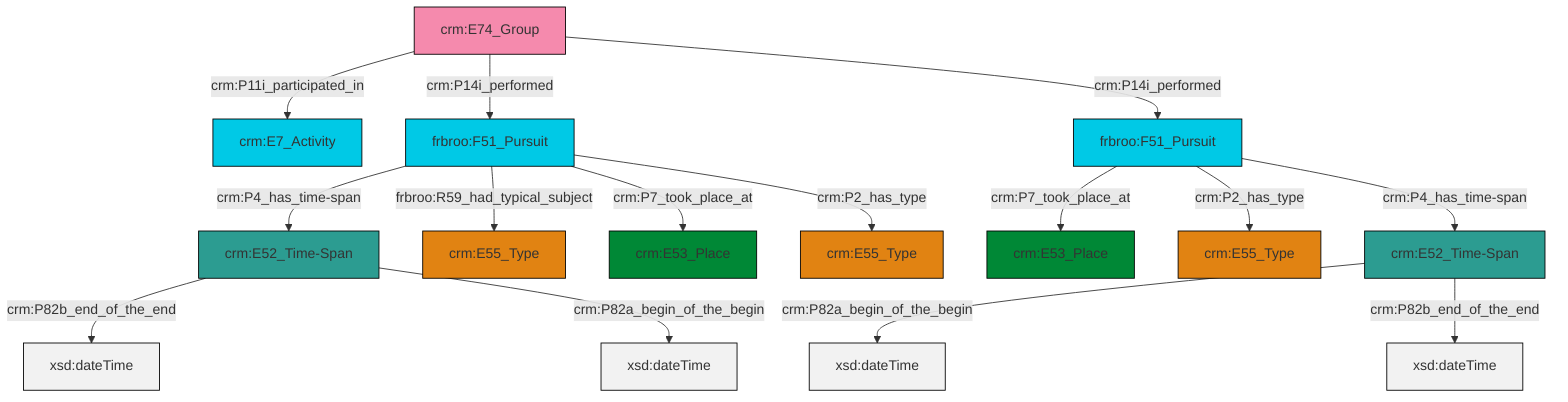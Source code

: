 graph TD
classDef Literal fill:#f2f2f2,stroke:#000000;
classDef CRM_Entity fill:#FFFFFF,stroke:#000000;
classDef Temporal_Entity fill:#00C9E6, stroke:#000000;
classDef Type fill:#E18312, stroke:#000000;
classDef Time-Span fill:#2C9C91, stroke:#000000;
classDef Appellation fill:#FFEB7F, stroke:#000000;
classDef Place fill:#008836, stroke:#000000;
classDef Persistent_Item fill:#B266B2, stroke:#000000;
classDef Conceptual_Object fill:#FFD700, stroke:#000000;
classDef Physical_Thing fill:#D2B48C, stroke:#000000;
classDef Actor fill:#f58aad, stroke:#000000;
classDef PC_Classes fill:#4ce600, stroke:#000000;
classDef Multi fill:#cccccc,stroke:#000000;

6["frbroo:F51_Pursuit"]:::Temporal_Entity -->|crm:P4_has_time-span| 7["crm:E52_Time-Span"]:::Time-Span
8["crm:E74_Group"]:::Actor -->|crm:P11i_participated_in| 9["crm:E7_Activity"]:::Temporal_Entity
12["crm:E52_Time-Span"]:::Time-Span -->|crm:P82a_begin_of_the_begin| 13[xsd:dateTime]:::Literal
4["frbroo:F51_Pursuit"]:::Temporal_Entity -->|crm:P7_took_place_at| 2["crm:E53_Place"]:::Place
7["crm:E52_Time-Span"]:::Time-Span -->|crm:P82b_end_of_the_end| 14[xsd:dateTime]:::Literal
6["frbroo:F51_Pursuit"]:::Temporal_Entity -->|frbroo:R59_had_typical_subject| 0["crm:E55_Type"]:::Type
7["crm:E52_Time-Span"]:::Time-Span -->|crm:P82a_begin_of_the_begin| 21[xsd:dateTime]:::Literal
6["frbroo:F51_Pursuit"]:::Temporal_Entity -->|crm:P7_took_place_at| 19["crm:E53_Place"]:::Place
12["crm:E52_Time-Span"]:::Time-Span -->|crm:P82b_end_of_the_end| 22[xsd:dateTime]:::Literal
4["frbroo:F51_Pursuit"]:::Temporal_Entity -->|crm:P2_has_type| 15["crm:E55_Type"]:::Type
4["frbroo:F51_Pursuit"]:::Temporal_Entity -->|crm:P4_has_time-span| 12["crm:E52_Time-Span"]:::Time-Span
8["crm:E74_Group"]:::Actor -->|crm:P14i_performed| 6["frbroo:F51_Pursuit"]:::Temporal_Entity
6["frbroo:F51_Pursuit"]:::Temporal_Entity -->|crm:P2_has_type| 10["crm:E55_Type"]:::Type
8["crm:E74_Group"]:::Actor -->|crm:P14i_performed| 4["frbroo:F51_Pursuit"]:::Temporal_Entity